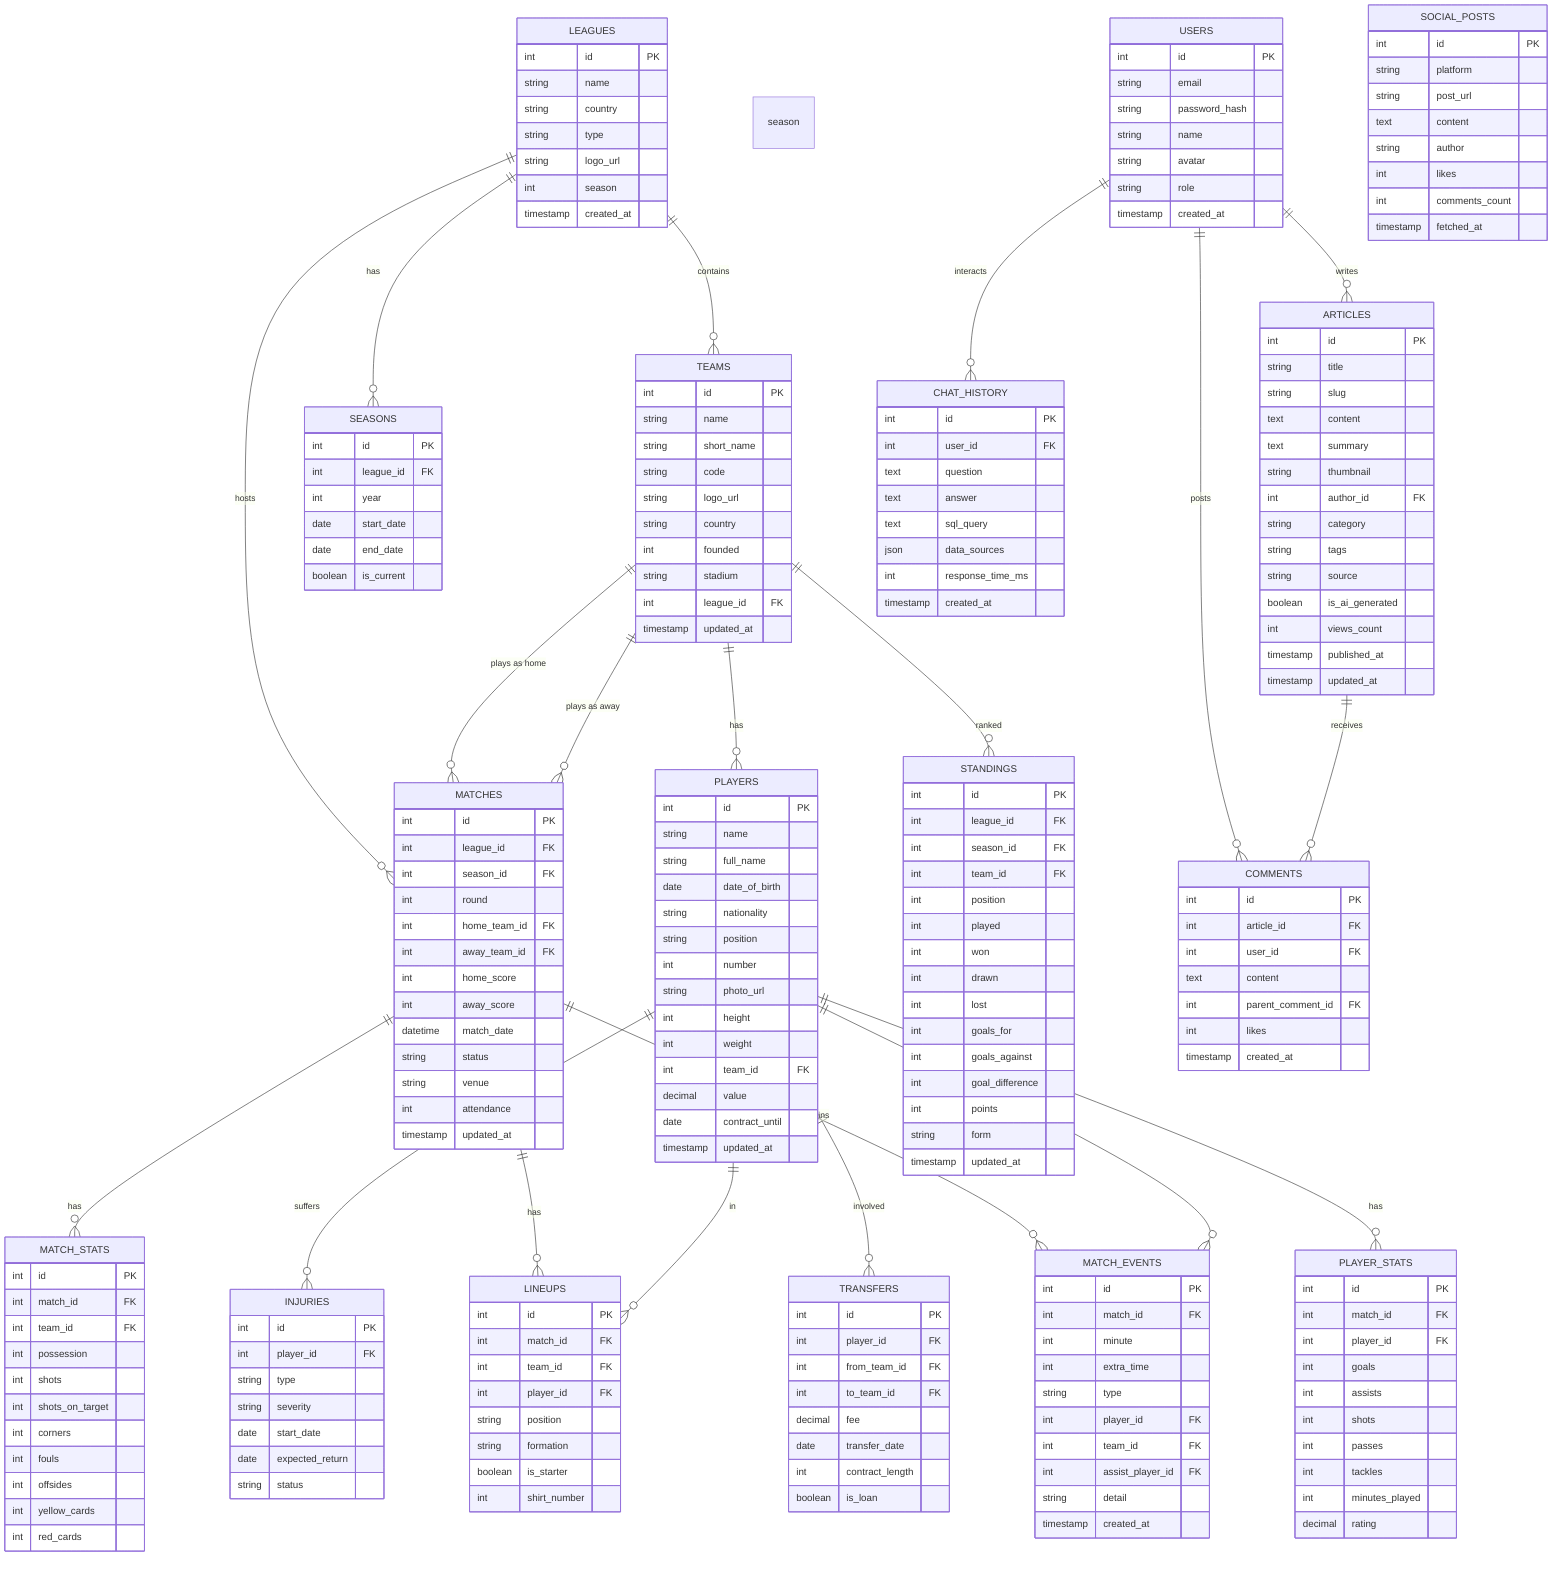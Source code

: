 %% DATABASE SCHEMA - POSTGRESQL

erDiagram
    LEAGUES ||--o{ TEAMS : contains
    LEAGUES ||--o{ SEASONS : has
    LEAGUES ||--o{ MATCHES : hosts
    
    TEAMS ||--o{ PLAYERS : has
    TEAMS ||--o{ MATCHES : "plays as home"season
    TEAMS ||--o{ MATCHES : "plays as away"
    TEAMS ||--o{ STANDINGS : ranked
    season
    MATCHES ||--o{ MATCH_EVENTS : contains
    MATCHES ||--o{ LINEUPS : has
    MATCHES ||--o{ MATCH_STATS : has
    
    PLAYERS ||--o{ MATCH_EVENTS : participates
    PLAYERS ||--o{ LINEUPS : in
    PLAYERS ||--o{ PLAYER_STATS : has
    PLAYERS ||--o{ TRANSFERS : involved
    PLAYERS ||--o{ INJURIES : suffers
    
    USERS ||--o{ ARTICLES : writes
    USERS ||--o{ COMMENTS : posts
    USERS ||--o{ CHAT_HISTORY : interacts
    
    ARTICLES ||--o{ COMMENTS : receives
    
    LEAGUES {
        int id PK
        string name
        string country
        string type
        string logo_url
        int season
        timestamp created_at
    }
    
    SEASONS {
        int id PK
        int league_id FK
        int year
        date start_date
        date end_date
        boolean is_current
    }
    
    TEAMS {
        int id PK
        string name
        string short_name
        string code
        string logo_url
        string country
        int founded
        string stadium
        int league_id FK
        timestamp updated_at
    }
    
    PLAYERS {
        int id PK
        string name
        string full_name
        date date_of_birth
        string nationality
        string position
        int number
        string photo_url
        int height
        int weight
        int team_id FK
        decimal value
        date contract_until
        timestamp updated_at
    }
    
    MATCHES {
        int id PK
        int league_id FK
        int season_id FK
        int round
        int home_team_id FK
        int away_team_id FK
        int home_score
        int away_score
        datetime match_date
        string status
        string venue
        int attendance
        timestamp updated_at
    }
    
    MATCH_EVENTS {
        int id PK
        int match_id FK
        int minute
        int extra_time
        string type
        int player_id FK
        int team_id FK
        int assist_player_id FK
        string detail
        timestamp created_at
    }
    
    LINEUPS {
        int id PK
        int match_id FK
        int team_id FK
        int player_id FK
        string position
        string formation
        boolean is_starter
        int shirt_number
    }
    
    PLAYER_STATS {
        int id PK
        int match_id FK
        int player_id FK
        int goals
        int assists
        int shots
        int passes
        int tackles
        int minutes_played
        decimal rating
    }
    
    MATCH_STATS {
        int id PK
        int match_id FK
        int team_id FK
        int possession
        int shots
        int shots_on_target
        int corners
        int fouls
        int offsides
        int yellow_cards
        int red_cards
    }
    
    STANDINGS {
        int id PK
        int league_id FK
        int season_id FK
        int team_id FK
        int position
        int played
        int won
        int drawn
        int lost
        int goals_for
        int goals_against
        int goal_difference
        int points
        string form
        timestamp updated_at
    }
    
    TRANSFERS {
        int id PK
        int player_id FK
        int from_team_id FK
        int to_team_id FK
        decimal fee
        date transfer_date
        int contract_length
        boolean is_loan
    }
    
    INJURIES {
        int id PK
        int player_id FK
        string type
        string severity
        date start_date
        date expected_return
        string status
    }
    
    ARTICLES {
        int id PK
        string title
        string slug
        text content
        text summary
        string thumbnail
        int author_id FK
        string category
        string tags
        string source
        boolean is_ai_generated
        int views_count
        timestamp published_at
        timestamp updated_at
    }
    
    COMMENTS {
        int id PK
        int article_id FK
        int user_id FK
        text content
        int parent_comment_id FK
        int likes
        timestamp created_at
    }
    
    USERS {
        int id PK
        string email
        string password_hash
        string name
        string avatar
        string role
        timestamp created_at
    }
    
    CHAT_HISTORY {
        int id PK
        int user_id FK
        text question
        text answer
        text sql_query
        json data_sources
        int response_time_ms
        timestamp created_at
    }
    
    SOCIAL_POSTS {
        int id PK
        string platform
        string post_url
        text content
        string author
        int likes
        int comments_count
        timestamp fetched_at
    }